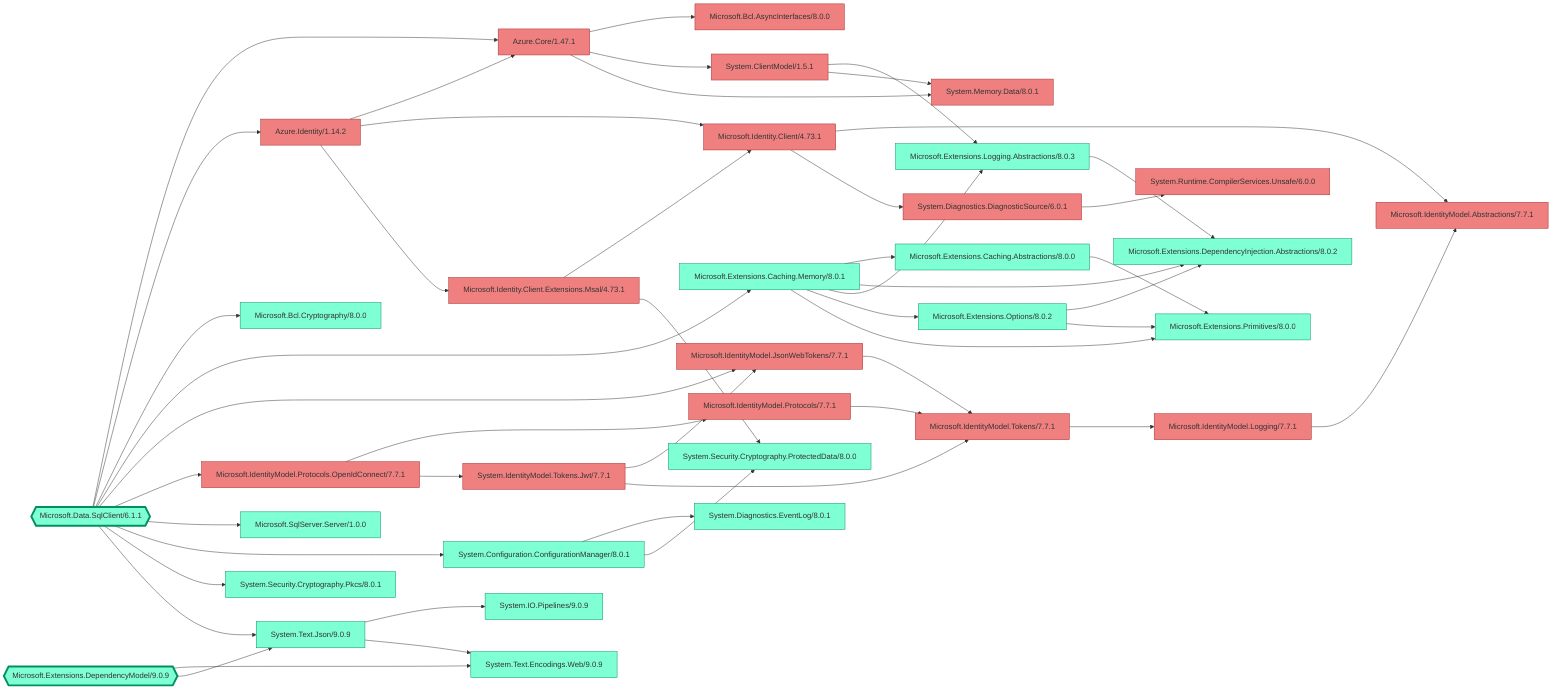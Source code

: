 ﻿%% Generated by https://github.com/0xced/Chisel

graph LR

classDef root stroke-width:4px
classDef default fill:aquamarine,stroke:#009061,color:#333333
classDef removed fill:lightcoral,stroke:#A42A2A

Azure.Core/1.47.1 --> Microsoft.Bcl.AsyncInterfaces/8.0.0
Azure.Core/1.47.1 --> System.ClientModel/1.5.1
Azure.Core/1.47.1 --> System.Memory.Data/8.0.1
Azure.Identity/1.14.2 --> Azure.Core/1.47.1
Azure.Identity/1.14.2 --> Microsoft.Identity.Client/4.73.1
Azure.Identity/1.14.2 --> Microsoft.Identity.Client.Extensions.Msal/4.73.1
Microsoft.Data.SqlClient/6.1.1{{Microsoft.Data.SqlClient/6.1.1}} --> Azure.Core/1.47.1
Microsoft.Data.SqlClient/6.1.1 --> Azure.Identity/1.14.2
Microsoft.Data.SqlClient/6.1.1 --> Microsoft.Bcl.Cryptography/8.0.0
Microsoft.Data.SqlClient/6.1.1 --> Microsoft.Extensions.Caching.Memory/8.0.1
Microsoft.Data.SqlClient/6.1.1 --> Microsoft.IdentityModel.JsonWebTokens/7.7.1
Microsoft.Data.SqlClient/6.1.1 --> Microsoft.IdentityModel.Protocols.OpenIdConnect/7.7.1
Microsoft.Data.SqlClient/6.1.1 --> Microsoft.SqlServer.Server/1.0.0
Microsoft.Data.SqlClient/6.1.1 --> System.Configuration.ConfigurationManager/8.0.1
Microsoft.Data.SqlClient/6.1.1 --> System.Security.Cryptography.Pkcs/8.0.1
Microsoft.Data.SqlClient/6.1.1 --> System.Text.Json/9.0.9
Microsoft.Extensions.Caching.Abstractions/8.0.0 --> Microsoft.Extensions.Primitives/8.0.0
Microsoft.Extensions.Caching.Memory/8.0.1 --> Microsoft.Extensions.Caching.Abstractions/8.0.0
Microsoft.Extensions.Caching.Memory/8.0.1 --> Microsoft.Extensions.DependencyInjection.Abstractions/8.0.2
Microsoft.Extensions.Caching.Memory/8.0.1 --> Microsoft.Extensions.Logging.Abstractions/8.0.3
Microsoft.Extensions.Caching.Memory/8.0.1 --> Microsoft.Extensions.Options/8.0.2
Microsoft.Extensions.Caching.Memory/8.0.1 --> Microsoft.Extensions.Primitives/8.0.0
Microsoft.Extensions.DependencyModel/9.0.9{{Microsoft.Extensions.DependencyModel/9.0.9}} --> System.Text.Encodings.Web/9.0.9
Microsoft.Extensions.DependencyModel/9.0.9 --> System.Text.Json/9.0.9
Microsoft.Extensions.Logging.Abstractions/8.0.3 --> Microsoft.Extensions.DependencyInjection.Abstractions/8.0.2
Microsoft.Extensions.Options/8.0.2 --> Microsoft.Extensions.DependencyInjection.Abstractions/8.0.2
Microsoft.Extensions.Options/8.0.2 --> Microsoft.Extensions.Primitives/8.0.0
Microsoft.Identity.Client/4.73.1 --> Microsoft.IdentityModel.Abstractions/7.7.1
Microsoft.Identity.Client/4.73.1 --> System.Diagnostics.DiagnosticSource/6.0.1
Microsoft.Identity.Client.Extensions.Msal/4.73.1 --> Microsoft.Identity.Client/4.73.1
Microsoft.Identity.Client.Extensions.Msal/4.73.1 --> System.Security.Cryptography.ProtectedData/8.0.0
Microsoft.IdentityModel.JsonWebTokens/7.7.1 --> Microsoft.IdentityModel.Tokens/7.7.1
Microsoft.IdentityModel.Logging/7.7.1 --> Microsoft.IdentityModel.Abstractions/7.7.1
Microsoft.IdentityModel.Protocols/7.7.1 --> Microsoft.IdentityModel.Tokens/7.7.1
Microsoft.IdentityModel.Protocols.OpenIdConnect/7.7.1 --> Microsoft.IdentityModel.Protocols/7.7.1
Microsoft.IdentityModel.Protocols.OpenIdConnect/7.7.1 --> System.IdentityModel.Tokens.Jwt/7.7.1
Microsoft.IdentityModel.Tokens/7.7.1 --> Microsoft.IdentityModel.Logging/7.7.1
System.ClientModel/1.5.1 --> Microsoft.Extensions.Logging.Abstractions/8.0.3
System.ClientModel/1.5.1 --> System.Memory.Data/8.0.1
System.Configuration.ConfigurationManager/8.0.1 --> System.Diagnostics.EventLog/8.0.1
System.Configuration.ConfigurationManager/8.0.1 --> System.Security.Cryptography.ProtectedData/8.0.0
System.Diagnostics.DiagnosticSource/6.0.1 --> System.Runtime.CompilerServices.Unsafe/6.0.0
System.IdentityModel.Tokens.Jwt/7.7.1 --> Microsoft.IdentityModel.JsonWebTokens/7.7.1
System.IdentityModel.Tokens.Jwt/7.7.1 --> Microsoft.IdentityModel.Tokens/7.7.1
System.Text.Json/9.0.9 --> System.IO.Pipelines/9.0.9
System.Text.Json/9.0.9 --> System.Text.Encodings.Web/9.0.9

class Azure.Core/1.47.1 removed
click Azure.Core/1.47.1 "https://www.nuget.org/packages/Azure.Core/1.47.1" "Azure.Core 1.47.1"
class Azure.Identity/1.14.2 removed
click Azure.Identity/1.14.2 "https://www.nuget.org/packages/Azure.Identity/1.14.2" "Azure.Identity 1.14.2"
class Microsoft.Bcl.AsyncInterfaces/8.0.0 removed
click Microsoft.Bcl.AsyncInterfaces/8.0.0 "https://www.nuget.org/packages/Microsoft.Bcl.AsyncInterfaces/8.0.0" "Microsoft.Bcl.AsyncInterfaces 8.0.0"
class Microsoft.Bcl.Cryptography/8.0.0 default
click Microsoft.Bcl.Cryptography/8.0.0 "https://www.nuget.org/packages/Microsoft.Bcl.Cryptography/8.0.0" "Microsoft.Bcl.Cryptography 8.0.0"
class Microsoft.Data.SqlClient/6.1.1 root
class Microsoft.Data.SqlClient/6.1.1 default
click Microsoft.Data.SqlClient/6.1.1 "https://www.nuget.org/packages/Microsoft.Data.SqlClient/6.1.1" "Microsoft.Data.SqlClient 6.1.1"
class Microsoft.Extensions.Caching.Abstractions/8.0.0 default
click Microsoft.Extensions.Caching.Abstractions/8.0.0 "https://www.nuget.org/packages/Microsoft.Extensions.Caching.Abstractions/8.0.0" "Microsoft.Extensions.Caching.Abstractions 8.0.0"
class Microsoft.Extensions.Caching.Memory/8.0.1 default
click Microsoft.Extensions.Caching.Memory/8.0.1 "https://www.nuget.org/packages/Microsoft.Extensions.Caching.Memory/8.0.1" "Microsoft.Extensions.Caching.Memory 8.0.1"
class Microsoft.Extensions.DependencyInjection.Abstractions/8.0.2 default
click Microsoft.Extensions.DependencyInjection.Abstractions/8.0.2 "https://www.nuget.org/packages/Microsoft.Extensions.DependencyInjection.Abstractions/8.0.2" "Microsoft.Extensions.DependencyInjection.Abstractions 8.0.2"
class Microsoft.Extensions.DependencyModel/9.0.9 root
class Microsoft.Extensions.DependencyModel/9.0.9 default
click Microsoft.Extensions.DependencyModel/9.0.9 "https://www.nuget.org/packages/Microsoft.Extensions.DependencyModel/9.0.9" "Microsoft.Extensions.DependencyModel 9.0.9"
class Microsoft.Extensions.Logging.Abstractions/8.0.3 default
click Microsoft.Extensions.Logging.Abstractions/8.0.3 "https://www.nuget.org/packages/Microsoft.Extensions.Logging.Abstractions/8.0.3" "Microsoft.Extensions.Logging.Abstractions 8.0.3"
class Microsoft.Extensions.Options/8.0.2 default
click Microsoft.Extensions.Options/8.0.2 "https://www.nuget.org/packages/Microsoft.Extensions.Options/8.0.2" "Microsoft.Extensions.Options 8.0.2"
class Microsoft.Extensions.Primitives/8.0.0 default
click Microsoft.Extensions.Primitives/8.0.0 "https://www.nuget.org/packages/Microsoft.Extensions.Primitives/8.0.0" "Microsoft.Extensions.Primitives 8.0.0"
class Microsoft.Identity.Client/4.73.1 removed
click Microsoft.Identity.Client/4.73.1 "https://www.nuget.org/packages/Microsoft.Identity.Client/4.73.1" "Microsoft.Identity.Client 4.73.1"
class Microsoft.Identity.Client.Extensions.Msal/4.73.1 removed
click Microsoft.Identity.Client.Extensions.Msal/4.73.1 "https://www.nuget.org/packages/Microsoft.Identity.Client.Extensions.Msal/4.73.1" "Microsoft.Identity.Client.Extensions.Msal 4.73.1"
class Microsoft.IdentityModel.Abstractions/7.7.1 removed
click Microsoft.IdentityModel.Abstractions/7.7.1 "https://www.nuget.org/packages/Microsoft.IdentityModel.Abstractions/7.7.1" "Microsoft.IdentityModel.Abstractions 7.7.1"
class Microsoft.IdentityModel.JsonWebTokens/7.7.1 removed
click Microsoft.IdentityModel.JsonWebTokens/7.7.1 "https://www.nuget.org/packages/Microsoft.IdentityModel.JsonWebTokens/7.7.1" "Microsoft.IdentityModel.JsonWebTokens 7.7.1"
class Microsoft.IdentityModel.Logging/7.7.1 removed
click Microsoft.IdentityModel.Logging/7.7.1 "https://www.nuget.org/packages/Microsoft.IdentityModel.Logging/7.7.1" "Microsoft.IdentityModel.Logging 7.7.1"
class Microsoft.IdentityModel.Protocols/7.7.1 removed
click Microsoft.IdentityModel.Protocols/7.7.1 "https://www.nuget.org/packages/Microsoft.IdentityModel.Protocols/7.7.1" "Microsoft.IdentityModel.Protocols 7.7.1"
class Microsoft.IdentityModel.Protocols.OpenIdConnect/7.7.1 removed
click Microsoft.IdentityModel.Protocols.OpenIdConnect/7.7.1 "https://www.nuget.org/packages/Microsoft.IdentityModel.Protocols.OpenIdConnect/7.7.1" "Microsoft.IdentityModel.Protocols.OpenIdConnect 7.7.1"
class Microsoft.IdentityModel.Tokens/7.7.1 removed
click Microsoft.IdentityModel.Tokens/7.7.1 "https://www.nuget.org/packages/Microsoft.IdentityModel.Tokens/7.7.1" "Microsoft.IdentityModel.Tokens 7.7.1"
class Microsoft.SqlServer.Server/1.0.0 default
click Microsoft.SqlServer.Server/1.0.0 "https://www.nuget.org/packages/Microsoft.SqlServer.Server/1.0.0" "Microsoft.SqlServer.Server 1.0.0"
class System.ClientModel/1.5.1 removed
click System.ClientModel/1.5.1 "https://www.nuget.org/packages/System.ClientModel/1.5.1" "System.ClientModel 1.5.1"
class System.Configuration.ConfigurationManager/8.0.1 default
click System.Configuration.ConfigurationManager/8.0.1 "https://www.nuget.org/packages/System.Configuration.ConfigurationManager/8.0.1" "System.Configuration.ConfigurationManager 8.0.1"
class System.Diagnostics.DiagnosticSource/6.0.1 removed
click System.Diagnostics.DiagnosticSource/6.0.1 "https://www.nuget.org/packages/System.Diagnostics.DiagnosticSource/6.0.1" "System.Diagnostics.DiagnosticSource 6.0.1"
class System.Diagnostics.EventLog/8.0.1 default
click System.Diagnostics.EventLog/8.0.1 "https://www.nuget.org/packages/System.Diagnostics.EventLog/8.0.1" "System.Diagnostics.EventLog 8.0.1"
class System.IdentityModel.Tokens.Jwt/7.7.1 removed
click System.IdentityModel.Tokens.Jwt/7.7.1 "https://www.nuget.org/packages/System.IdentityModel.Tokens.Jwt/7.7.1" "System.IdentityModel.Tokens.Jwt 7.7.1"
class System.IO.Pipelines/9.0.9 default
click System.IO.Pipelines/9.0.9 "https://www.nuget.org/packages/System.IO.Pipelines/9.0.9" "System.IO.Pipelines 9.0.9"
class System.Memory.Data/8.0.1 removed
click System.Memory.Data/8.0.1 "https://www.nuget.org/packages/System.Memory.Data/8.0.1" "System.Memory.Data 8.0.1"
class System.Runtime.CompilerServices.Unsafe/6.0.0 removed
click System.Runtime.CompilerServices.Unsafe/6.0.0 "https://www.nuget.org/packages/System.Runtime.CompilerServices.Unsafe/6.0.0" "System.Runtime.CompilerServices.Unsafe 6.0.0"
class System.Security.Cryptography.Pkcs/8.0.1 default
click System.Security.Cryptography.Pkcs/8.0.1 "https://www.nuget.org/packages/System.Security.Cryptography.Pkcs/8.0.1" "System.Security.Cryptography.Pkcs 8.0.1"
class System.Security.Cryptography.ProtectedData/8.0.0 default
click System.Security.Cryptography.ProtectedData/8.0.0 "https://www.nuget.org/packages/System.Security.Cryptography.ProtectedData/8.0.0" "System.Security.Cryptography.ProtectedData 8.0.0"
class System.Text.Encodings.Web/9.0.9 default
click System.Text.Encodings.Web/9.0.9 "https://www.nuget.org/packages/System.Text.Encodings.Web/9.0.9" "System.Text.Encodings.Web 9.0.9"
class System.Text.Json/9.0.9 default
click System.Text.Json/9.0.9 "https://www.nuget.org/packages/System.Text.Json/9.0.9" "System.Text.Json 9.0.9"
